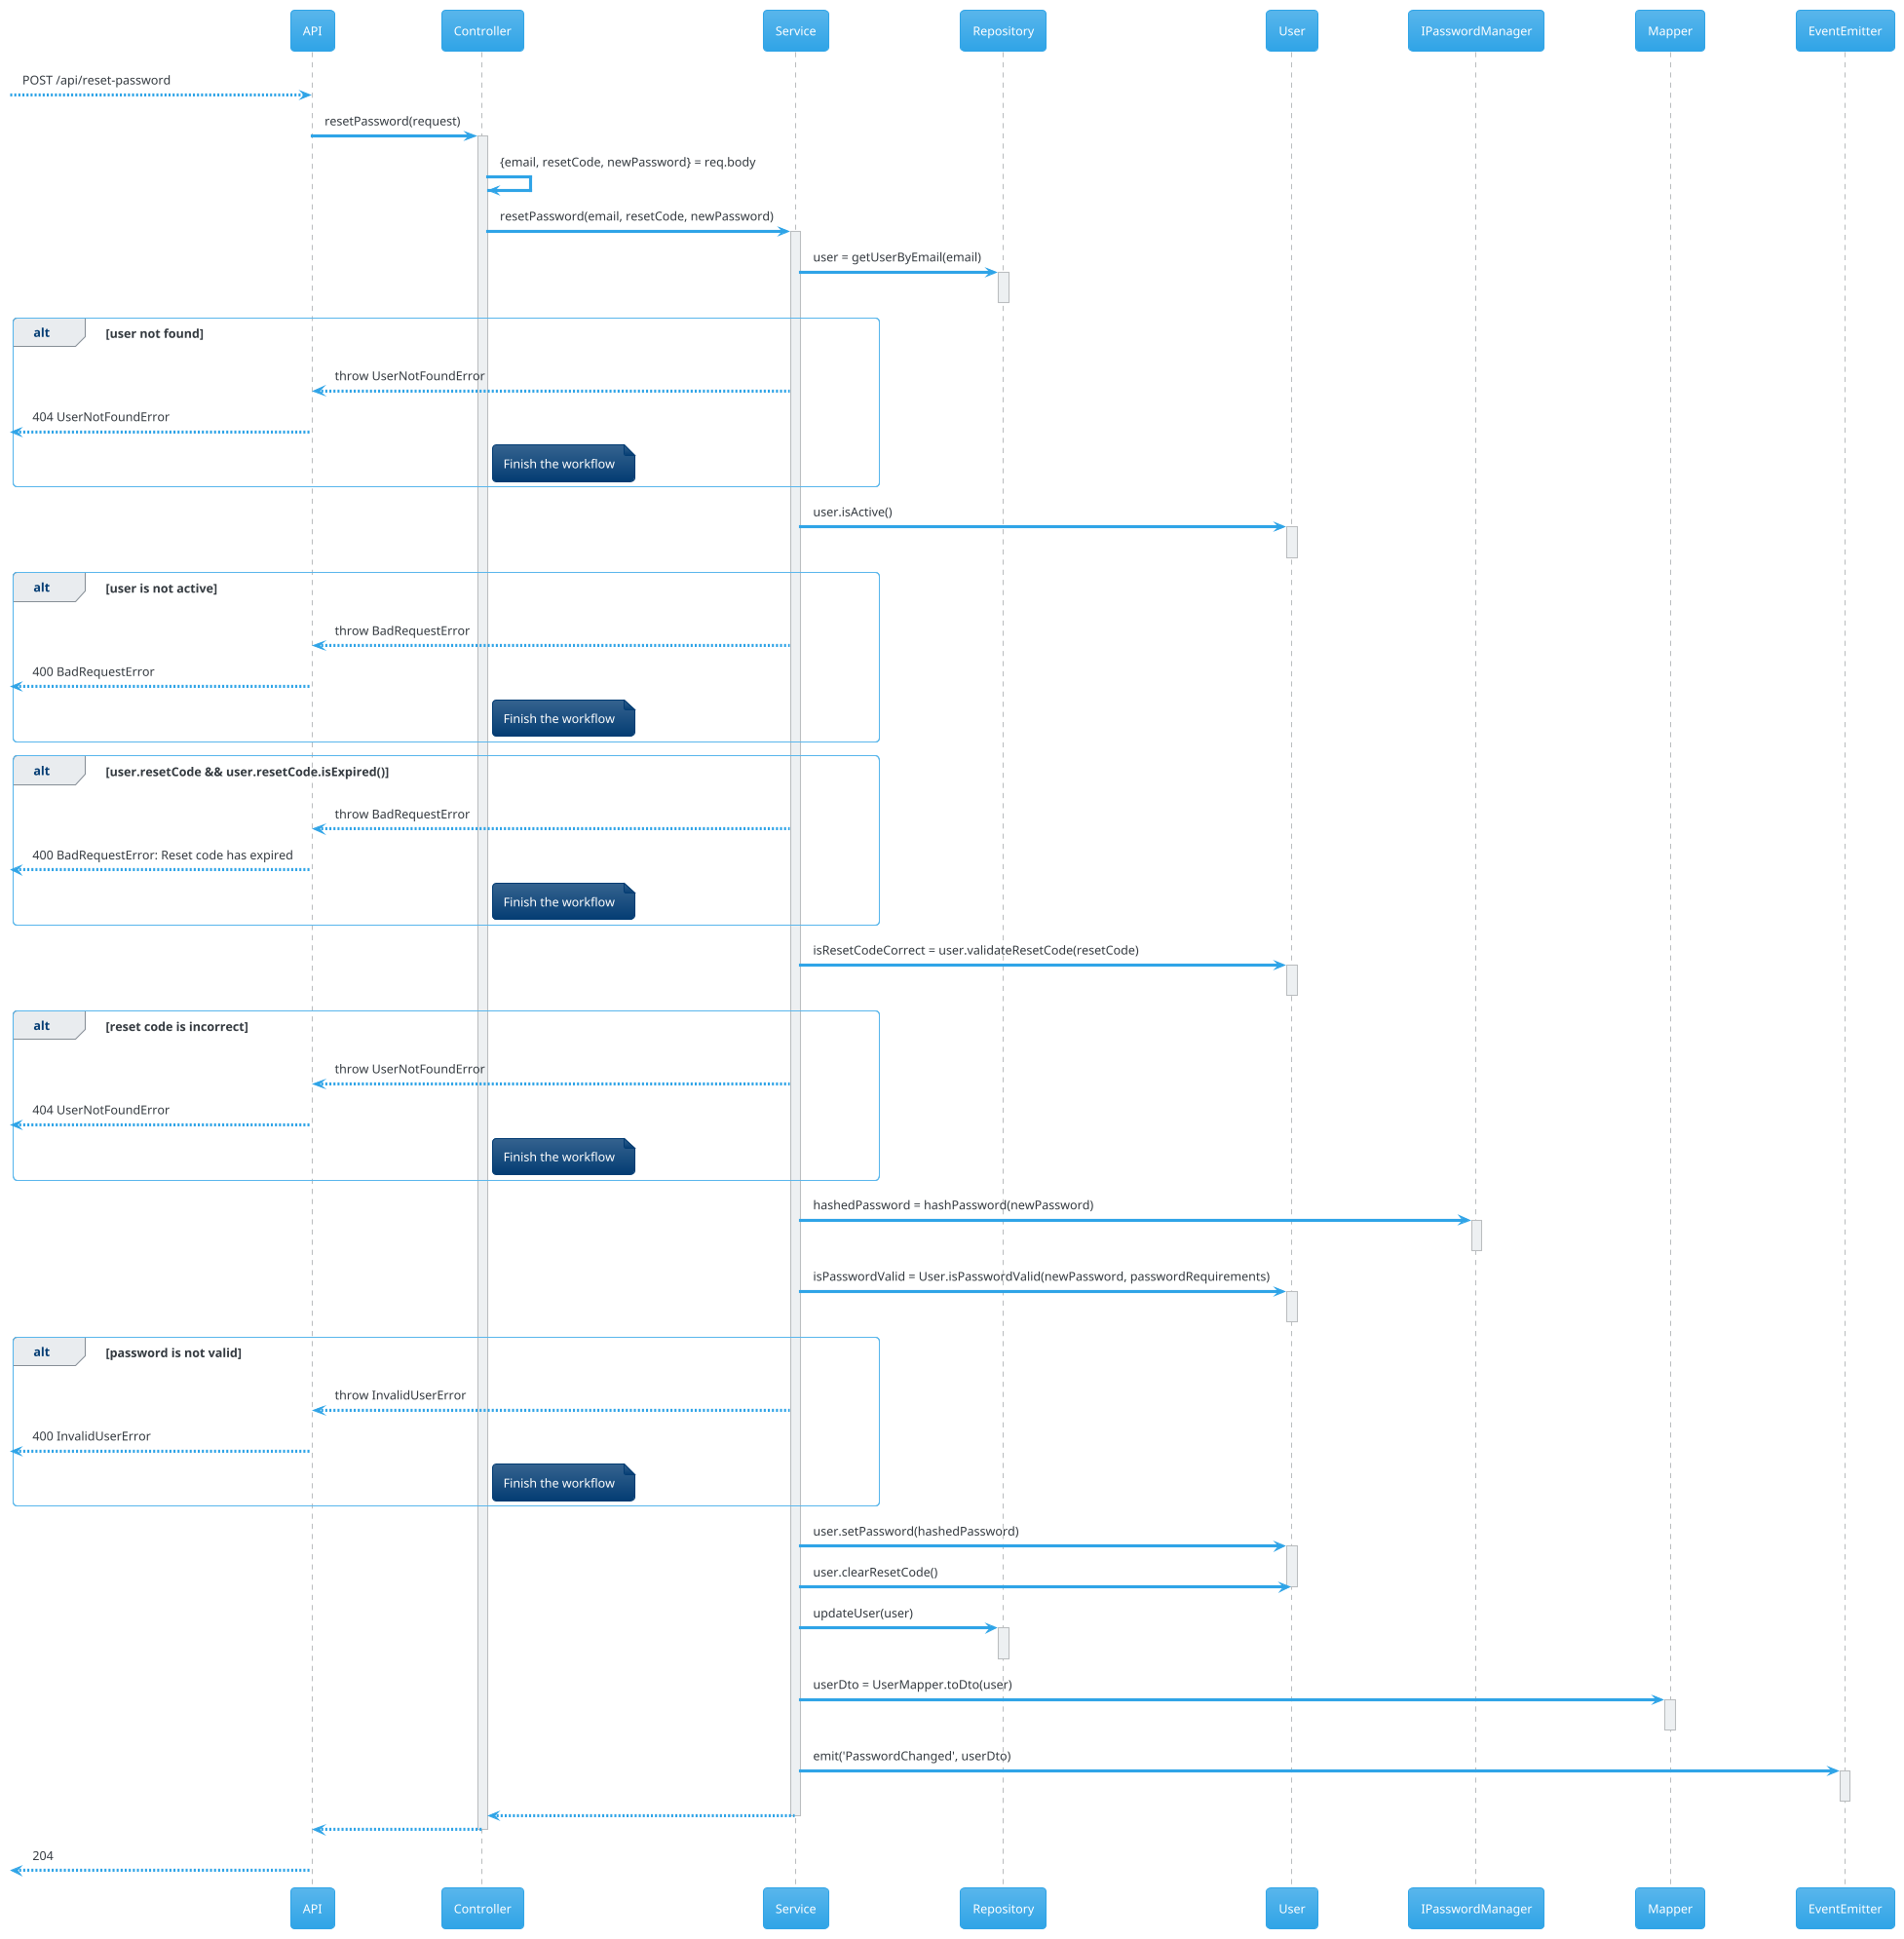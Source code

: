 @startuml
!theme cerulean
participant "API" as API
participant "Controller" as Ctrl
participant "Service" as Service
participant "Repository" as Repo
participant "User" as User
participant "IPasswordManager" as PassManager
participant "Mapper" as Mapper
participant "EventEmitter" as Emitter

--> API: POST /api/reset-password
API -> Ctrl: resetPassword(request)
activate Ctrl
Ctrl -> Ctrl: {email, resetCode, newPassword} = req.body
Ctrl -> Service: resetPassword(email, resetCode, newPassword)
activate Service
Service -> Repo: user = getUserByEmail(email)
activate Repo
deactivate Repo
alt user not found
    Service --> API: throw UserNotFoundError
        
    <-- API: 404 UserNotFoundError
    note right of Ctrl
        Finish the workflow
    end note
end
Service -> User: user.isActive()
activate User
deactivate User
alt user is not active
    Service --> API: throw BadRequestError
        
    <-- API: 400 BadRequestError
    note right of Ctrl
        Finish the workflow
    end note
end

alt user.resetCode && user.resetCode.isExpired()
    Service --> API: throw BadRequestError
        
    <-- API: 400 BadRequestError: Reset code has expired
    note right of Ctrl
        Finish the workflow
    end note
end

Service -> User: isResetCodeCorrect = user.validateResetCode(resetCode)
activate User
deactivate User

alt reset code is incorrect
    Service --> API: throw UserNotFoundError
        
    <-- API: 404 UserNotFoundError
    note right of Ctrl
        Finish the workflow
    end note
end

Service -> PassManager: hashedPassword = hashPassword(newPassword)
activate PassManager
deactivate PassManager

Service -> User: isPasswordValid = User.isPasswordValid(newPassword, passwordRequirements)
activate User
deactivate User
alt password is not valid
    Service --> API: throw InvalidUserError
        
    <-- API: 400 InvalidUserError
    note right of Ctrl
        Finish the workflow
    end note
end

Service -> User: user.setPassword(hashedPassword)
activate User
Service -> User: user.clearResetCode()
deactivate User

Service -> Repo: updateUser(user)
activate Repo
deactivate Repo

Service -> Mapper: userDto = UserMapper.toDto(user)
activate Mapper
deactivate Mapper
Service -> Emitter: emit('PasswordChanged', userDto)
activate Emitter
deactivate Emitter
Service --> Ctrl
deactivate Service
Ctrl --> API
deactivate Ctrl
<-- API : 204


@enduml